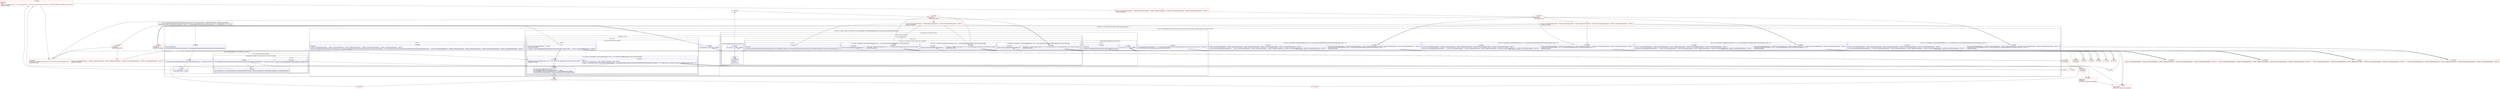 digraph "CFG forcom.google.android.gms.internal.measurement.zzex.zzc(Ljava\/lang\/Class;)Lcom\/google\/android\/gms\/internal\/measurement\/zzel;" {
subgraph cluster_Region_1408323176 {
label = "R(3:0|(1:2)(1:(1:5)(1:58))|(1:12)) | DECL_VAR: java.lang.String null\l";
node [shape=record,color=blue];
Node_0 [shape=record,label="{0\:\ 0x0000|MTH_ENTER_BLOCK\l|java.lang.ClassLoader java.lang.ClassLoader r0 = com.google.android.gms.internal.measurement.zzex.class.getClassLoader()\l}"];
subgraph cluster_IfRegion_884406900 {
label = "IF [B:1:0x000e] THEN: R(1:2) ELSE: R(1:(1:5)(1:58))";
node [shape=record,color=blue];
Node_1 [shape=record,label="{1\:\ 0x000e|if (r12.equals(com.google.android.gms.internal.measurement.zzel.class) == true) goto L_0x0010\l}"];
subgraph cluster_Region_1896787292 {
label = "R(1:2)";
node [shape=record,color=blue];
Node_2 [shape=record,label="{2\:\ 0x0010|java.lang.String r1 = zzahv\l}"];
}
subgraph cluster_Region_183967810 {
label = "R(1:(1:5)(1:58)) | ELSE_IF_CHAIN\l";
node [shape=record,color=blue];
subgraph cluster_IfRegion_1615478001 {
label = "IF [B:4:0x0021] THEN: R(1:5) ELSE: R(1:58) | ELSE_IF_CHAIN\l";
node [shape=record,color=blue];
Node_4 [shape=record,label="{4\:\ 0x0021|if (r12.getPackage().equals(com.google.android.gms.internal.measurement.zzex.class.getPackage()) == true) goto L_0x0023\l}"];
subgraph cluster_Region_676672560 {
label = "R(1:5)";
node [shape=record,color=blue];
Node_5 [shape=record,label="{5\:\ 0x0023|java.lang.String r1 = java.lang.String.format(\"%s.BlazeGenerated%sLoader\", new java.lang.Object[]\{r12.getPackage().getName(), r12.getSimpleName()\})\l}"];
}
subgraph cluster_Region_973024915 {
label = "R(1:58)";
node [shape=record,color=blue];
Node_58 [shape=record,label="{58\:\ 0x010f|throw new java.lang.IllegalArgumentException(r12.getName())\l}"];
}
}
}
}
subgraph cluster_TryCatchRegion_974718594 {
label = "Try: R(1:12) catches: R(2:22|24), R(2:19|21), R(2:16|18), R(2:13|15), R(3:25|(1:(1:30))|(2:(1:40)|(1:(2:(1:43)|(1:(1:47))))))";
node [shape=record,color=blue];
subgraph cluster_Region_1876114250 {
label = "R(1:12)";
node [shape=record,color=blue];
Node_12 [shape=record,label="{12\:\ 0x0058|RETURN\lCatch:\{ NoSuchMethodException \-\> 0x006e, InstantiationException \-\> 0x0067, IllegalAccessException \-\> 0x0060, InvocationTargetException \-\> 0x0059, ClassNotFoundException \-\> 0x0075 \}\l|return (com.google.android.gms.internal.measurement.zzel) r12.cast(((com.google.android.gms.internal.measurement.zzex) java.lang.Class.forName(r1, true, r0).getConstructor(new java.lang.Class[0]).newInstance(new java.lang.Object[0])).zzub())     \/\/ Catch:\{ NoSuchMethodException \-\> 0x006e, InstantiationException \-\> 0x0067, IllegalAccessException \-\> 0x0060, InvocationTargetException \-\> 0x0059, ClassNotFoundException \-\> 0x0075 \}\l}"];
}
subgraph cluster_Region_157271219 {
label = "R(2:22|24) | ExcHandler: NoSuchMethodException (r1v6 'e' java.lang.NoSuchMethodException A[CUSTOM_DECLARE, Catch:\{  \}])\l";
node [shape=record,color=blue];
Node_22 [shape=record,label="{22\:\ 0x006e|Catch:\{ NoSuchMethodException \-\> 0x006e, InstantiationException \-\> 0x0067, IllegalAccessException \-\> 0x0060, InvocationTargetException \-\> 0x0059, ClassNotFoundException \-\> 0x0075 \}\lExcHandler: NoSuchMethodException (r1v6 'e' java.lang.NoSuchMethodException A[CUSTOM_DECLARE, Catch:\{  \}])\lSplitter:B:8:0x0040\l}"];
Node_24 [shape=record,label="{24\:\ 0x0074|Catch:\{ NoSuchMethodException \-\> 0x006e, InstantiationException \-\> 0x0067, IllegalAccessException \-\> 0x0060, InvocationTargetException \-\> 0x0059, ClassNotFoundException \-\> 0x0075 \}\l|throw new java.lang.IllegalStateException(r1)     \/\/ Catch:\{ NoSuchMethodException \-\> 0x006e, InstantiationException \-\> 0x0067, IllegalAccessException \-\> 0x0060, InvocationTargetException \-\> 0x0059, ClassNotFoundException \-\> 0x0075 \}\l}"];
}
subgraph cluster_Region_943967453 {
label = "R(2:19|21) | ExcHandler: InstantiationException (r1v7 'e' java.lang.InstantiationException A[CUSTOM_DECLARE, Catch:\{  \}])\l";
node [shape=record,color=blue];
Node_19 [shape=record,label="{19\:\ 0x0067|Catch:\{ NoSuchMethodException \-\> 0x006e, InstantiationException \-\> 0x0067, IllegalAccessException \-\> 0x0060, InvocationTargetException \-\> 0x0059, ClassNotFoundException \-\> 0x0075 \}\lExcHandler: InstantiationException (r1v7 'e' java.lang.InstantiationException A[CUSTOM_DECLARE, Catch:\{  \}])\lSplitter:B:8:0x0040\l}"];
Node_21 [shape=record,label="{21\:\ 0x006d|Catch:\{ NoSuchMethodException \-\> 0x006e, InstantiationException \-\> 0x0067, IllegalAccessException \-\> 0x0060, InvocationTargetException \-\> 0x0059, ClassNotFoundException \-\> 0x0075 \}\l|throw new java.lang.IllegalStateException(r1)     \/\/ Catch:\{ NoSuchMethodException \-\> 0x006e, InstantiationException \-\> 0x0067, IllegalAccessException \-\> 0x0060, InvocationTargetException \-\> 0x0059, ClassNotFoundException \-\> 0x0075 \}\l}"];
}
subgraph cluster_Region_2022242032 {
label = "R(2:16|18) | ExcHandler: IllegalAccessException (r1v8 'e' java.lang.IllegalAccessException A[CUSTOM_DECLARE, Catch:\{  \}])\l";
node [shape=record,color=blue];
Node_16 [shape=record,label="{16\:\ 0x0060|Catch:\{ NoSuchMethodException \-\> 0x006e, InstantiationException \-\> 0x0067, IllegalAccessException \-\> 0x0060, InvocationTargetException \-\> 0x0059, ClassNotFoundException \-\> 0x0075 \}\lExcHandler: IllegalAccessException (r1v8 'e' java.lang.IllegalAccessException A[CUSTOM_DECLARE, Catch:\{  \}])\lSplitter:B:8:0x0040\l}"];
Node_18 [shape=record,label="{18\:\ 0x0066|Catch:\{ NoSuchMethodException \-\> 0x006e, InstantiationException \-\> 0x0067, IllegalAccessException \-\> 0x0060, InvocationTargetException \-\> 0x0059, ClassNotFoundException \-\> 0x0075 \}\l|throw new java.lang.IllegalStateException(r1)     \/\/ Catch:\{ NoSuchMethodException \-\> 0x006e, InstantiationException \-\> 0x0067, IllegalAccessException \-\> 0x0060, InvocationTargetException \-\> 0x0059, ClassNotFoundException \-\> 0x0075 \}\l}"];
}
subgraph cluster_Region_173523573 {
label = "R(2:13|15) | ExcHandler: InvocationTargetException (r1v9 'e' java.lang.reflect.InvocationTargetException A[CUSTOM_DECLARE, Catch:\{  \}])\l";
node [shape=record,color=blue];
Node_13 [shape=record,label="{13\:\ 0x0059|Catch:\{ NoSuchMethodException \-\> 0x006e, InstantiationException \-\> 0x0067, IllegalAccessException \-\> 0x0060, InvocationTargetException \-\> 0x0059, ClassNotFoundException \-\> 0x0075 \}\lExcHandler: InvocationTargetException (r1v9 'e' java.lang.reflect.InvocationTargetException A[CUSTOM_DECLARE, Catch:\{  \}])\lSplitter:B:8:0x0040\l}"];
Node_15 [shape=record,label="{15\:\ 0x005f|Catch:\{ NoSuchMethodException \-\> 0x006e, InstantiationException \-\> 0x0067, IllegalAccessException \-\> 0x0060, InvocationTargetException \-\> 0x0059, ClassNotFoundException \-\> 0x0075 \}\l|throw new java.lang.IllegalStateException(r1)     \/\/ Catch:\{ NoSuchMethodException \-\> 0x006e, InstantiationException \-\> 0x0067, IllegalAccessException \-\> 0x0060, InvocationTargetException \-\> 0x0059, ClassNotFoundException \-\> 0x0075 \}\l}"];
}
subgraph cluster_Region_1832508093 {
label = "R(3:25|(1:(1:30))|(2:(1:40)|(1:(2:(1:43)|(1:(1:47)))))) | ExcHandler: ClassNotFoundException (unused java.lang.ClassNotFoundException)\l";
node [shape=record,color=blue];
Node_25 [shape=record,label="{25\:\ 0x0075|java.util.Iterator java.util.Iterator\<S\> r0 = java.util.ServiceLoader.load(com.google.android.gms.internal.measurement.zzex.class, r0).iterator()\ljava.util.ArrayList java.util.ArrayList r1 = new java.util.ArrayList()\l}"];
subgraph cluster_LoopRegion_133284188 {
label = "LOOP:0: (1:(1:30))";
node [shape=record,color=blue];
Node_28 [shape=record,label="{28\:\ 0x0088|if (r0.hasNext() != false) goto L_0x008a\l}"];
subgraph cluster_Region_2103113168 {
label = "R(1:(1:30))";
node [shape=record,color=blue];
subgraph cluster_TryCatchRegion_1532619650 {
label = "Try: R(1:30) catches: R(3:31|32|36)";
node [shape=record,color=blue];
subgraph cluster_Region_608046893 {
label = "R(1:30)";
node [shape=record,color=blue];
Node_30 [shape=record,label="{30\:\ ?|Catch:\{ ServiceConfigurationError \-\> 0x009c \}\lSplitter:B:29:0x008a\l|r1.add(r12.cast(((com.google.android.gms.internal.measurement.zzex) r0.next()).zzub()))     \/\/ Catch:\{ ServiceConfigurationError \-\> 0x009c \}\l}"];
}
subgraph cluster_Region_61324035 {
label = "R(3:31|32|36) | ExcHandler: ServiceConfigurationError (r4v2 'e' java.util.ServiceConfigurationError A[CUSTOM_DECLARE])\l";
node [shape=record,color=blue];
Node_31 [shape=record,label="{31\:\ 0x009c|ExcHandler: ServiceConfigurationError (r4v2 'e' java.util.ServiceConfigurationError A[CUSTOM_DECLARE])\lSplitter:B:29:0x008a\l}"];
Node_32 [shape=record,label="{32\:\ 0x009d|java.util.ServiceConfigurationError r10 = r4\ljava.util.logging.Logger java.util.logging.Logger r5 = logger\ljava.util.logging.Level java.util.logging.Level r6 = java.util.logging.Level.SEVERE\ljava.lang.String java.lang.String r9 = java.lang.String.valueOf(r12.getSimpleName())\l}"];
Node_36 [shape=record,label="{36\:\ 0x00c1|PHI: r9 \l  PHI: (r9v2 java.lang.String) =  binds: [] A[DONT_GENERATE, DONT_INLINE]\l|r5.logp(r6, \"com.google.protobuf.GeneratedExtensionRegistryLoader\", mil.nga.geopackage.extension.RTreeIndexCoreExtension.LOAD_PROPERTY, r9.length() != 0 ? \"Unable to load \".concat(r9) : new java.lang.String(\"Unable to load \"), r10)\l}"];
}
}
}
}
subgraph cluster_Region_1683601775 {
label = "R(2:(1:40)|(1:(2:(1:43)|(1:(1:47)))))";
node [shape=record,color=blue];
subgraph cluster_IfRegion_634084142 {
label = "IF [B:38:0x00c9] THEN: R(1:40) ELSE: null";
node [shape=record,color=blue];
Node_38 [shape=record,label="{38\:\ 0x00c9|if (r1.size() == 1) goto L_0x00cb\l}"];
subgraph cluster_Region_564881030 {
label = "R(1:40)";
node [shape=record,color=blue];
Node_40 [shape=record,label="{40\:\ 0x00d1|RETURN\l|return (com.google.android.gms.internal.measurement.zzel) r1.get(0)\l}"];
}
}
subgraph cluster_Region_1344900091 {
label = "R(1:(2:(1:43)|(1:(1:47))))";
node [shape=record,color=blue];
subgraph cluster_Region_2063011931 {
label = "R(2:(1:43)|(1:(1:47)))";
node [shape=record,color=blue];
subgraph cluster_IfRegion_676964558 {
label = "IF [B:42:0x00d7] THEN: R(1:43) ELSE: null";
node [shape=record,color=blue];
Node_42 [shape=record,label="{42\:\ 0x00d7|if (r1.size() == 0) goto L_0x00d9\l}"];
subgraph cluster_Region_1860628860 {
label = "R(1:43)";
node [shape=record,color=blue];
Node_43 [shape=record,label="{43\:\ 0x00d9|RETURN\l|return null\l}"];
}
}
subgraph cluster_Region_1197326094 {
label = "R(1:(1:47))";
node [shape=record,color=blue];
subgraph cluster_TryCatchRegion_1538753101 {
label = "Try: R(1:47) catches: R(2:54|56), R(2:51|53), R(2:48|50)";
node [shape=record,color=blue];
subgraph cluster_Region_2085264783 {
label = "R(1:47)";
node [shape=record,color=blue];
Node_47 [shape=record,label="{47\:\ 0x00f0|RETURN\l|return (com.google.android.gms.internal.measurement.zzel) r12.getMethod(\"combine\", new java.lang.Class[]\{java.util.Collection.class\}).invoke((java.lang.Object) null, new java.lang.Object[]\{r1\})\l}"];
}
subgraph cluster_Region_427832488 {
label = "R(2:54|56) | ExcHandler: NoSuchMethodException (r12v1 'e' java.lang.NoSuchMethodException A[CUSTOM_DECLARE])\l";
node [shape=record,color=blue];
Node_54 [shape=record,label="{54\:\ 0x00ff|ExcHandler: NoSuchMethodException (r12v1 'e' java.lang.NoSuchMethodException A[CUSTOM_DECLARE])\lSplitter:B:45:0x00dc\l}"];
Node_56 [shape=record,label="{56\:\ 0x0105|throw new java.lang.IllegalStateException(r12)\l}"];
}
subgraph cluster_Region_1077169141 {
label = "R(2:51|53) | ExcHandler: IllegalAccessException (r12v2 'e' java.lang.IllegalAccessException A[CUSTOM_DECLARE])\l";
node [shape=record,color=blue];
Node_51 [shape=record,label="{51\:\ 0x00f8|ExcHandler: IllegalAccessException (r12v2 'e' java.lang.IllegalAccessException A[CUSTOM_DECLARE])\lSplitter:B:45:0x00dc\l}"];
Node_53 [shape=record,label="{53\:\ 0x00fe|throw new java.lang.IllegalStateException(r12)\l}"];
}
subgraph cluster_Region_1790654770 {
label = "R(2:48|50) | ExcHandler: InvocationTargetException (r12v3 'e' java.lang.reflect.InvocationTargetException A[CUSTOM_DECLARE])\l";
node [shape=record,color=blue];
Node_48 [shape=record,label="{48\:\ 0x00f1|ExcHandler: InvocationTargetException (r12v3 'e' java.lang.reflect.InvocationTargetException A[CUSTOM_DECLARE])\lSplitter:B:45:0x00dc\l}"];
Node_50 [shape=record,label="{50\:\ 0x00f7|throw new java.lang.IllegalStateException(r12)\l}"];
}
}
}
}
}
}
}
}
}
subgraph cluster_Region_1832508093 {
label = "R(3:25|(1:(1:30))|(2:(1:40)|(1:(2:(1:43)|(1:(1:47)))))) | ExcHandler: ClassNotFoundException (unused java.lang.ClassNotFoundException)\l";
node [shape=record,color=blue];
Node_25 [shape=record,label="{25\:\ 0x0075|java.util.Iterator java.util.Iterator\<S\> r0 = java.util.ServiceLoader.load(com.google.android.gms.internal.measurement.zzex.class, r0).iterator()\ljava.util.ArrayList java.util.ArrayList r1 = new java.util.ArrayList()\l}"];
subgraph cluster_LoopRegion_133284188 {
label = "LOOP:0: (1:(1:30))";
node [shape=record,color=blue];
Node_28 [shape=record,label="{28\:\ 0x0088|if (r0.hasNext() != false) goto L_0x008a\l}"];
subgraph cluster_Region_2103113168 {
label = "R(1:(1:30))";
node [shape=record,color=blue];
subgraph cluster_TryCatchRegion_1532619650 {
label = "Try: R(1:30) catches: R(3:31|32|36)";
node [shape=record,color=blue];
subgraph cluster_Region_608046893 {
label = "R(1:30)";
node [shape=record,color=blue];
Node_30 [shape=record,label="{30\:\ ?|Catch:\{ ServiceConfigurationError \-\> 0x009c \}\lSplitter:B:29:0x008a\l|r1.add(r12.cast(((com.google.android.gms.internal.measurement.zzex) r0.next()).zzub()))     \/\/ Catch:\{ ServiceConfigurationError \-\> 0x009c \}\l}"];
}
subgraph cluster_Region_61324035 {
label = "R(3:31|32|36) | ExcHandler: ServiceConfigurationError (r4v2 'e' java.util.ServiceConfigurationError A[CUSTOM_DECLARE])\l";
node [shape=record,color=blue];
Node_31 [shape=record,label="{31\:\ 0x009c|ExcHandler: ServiceConfigurationError (r4v2 'e' java.util.ServiceConfigurationError A[CUSTOM_DECLARE])\lSplitter:B:29:0x008a\l}"];
Node_32 [shape=record,label="{32\:\ 0x009d|java.util.ServiceConfigurationError r10 = r4\ljava.util.logging.Logger java.util.logging.Logger r5 = logger\ljava.util.logging.Level java.util.logging.Level r6 = java.util.logging.Level.SEVERE\ljava.lang.String java.lang.String r9 = java.lang.String.valueOf(r12.getSimpleName())\l}"];
Node_36 [shape=record,label="{36\:\ 0x00c1|PHI: r9 \l  PHI: (r9v2 java.lang.String) =  binds: [] A[DONT_GENERATE, DONT_INLINE]\l|r5.logp(r6, \"com.google.protobuf.GeneratedExtensionRegistryLoader\", mil.nga.geopackage.extension.RTreeIndexCoreExtension.LOAD_PROPERTY, r9.length() != 0 ? \"Unable to load \".concat(r9) : new java.lang.String(\"Unable to load \"), r10)\l}"];
}
}
}
}
subgraph cluster_Region_1683601775 {
label = "R(2:(1:40)|(1:(2:(1:43)|(1:(1:47)))))";
node [shape=record,color=blue];
subgraph cluster_IfRegion_634084142 {
label = "IF [B:38:0x00c9] THEN: R(1:40) ELSE: null";
node [shape=record,color=blue];
Node_38 [shape=record,label="{38\:\ 0x00c9|if (r1.size() == 1) goto L_0x00cb\l}"];
subgraph cluster_Region_564881030 {
label = "R(1:40)";
node [shape=record,color=blue];
Node_40 [shape=record,label="{40\:\ 0x00d1|RETURN\l|return (com.google.android.gms.internal.measurement.zzel) r1.get(0)\l}"];
}
}
subgraph cluster_Region_1344900091 {
label = "R(1:(2:(1:43)|(1:(1:47))))";
node [shape=record,color=blue];
subgraph cluster_Region_2063011931 {
label = "R(2:(1:43)|(1:(1:47)))";
node [shape=record,color=blue];
subgraph cluster_IfRegion_676964558 {
label = "IF [B:42:0x00d7] THEN: R(1:43) ELSE: null";
node [shape=record,color=blue];
Node_42 [shape=record,label="{42\:\ 0x00d7|if (r1.size() == 0) goto L_0x00d9\l}"];
subgraph cluster_Region_1860628860 {
label = "R(1:43)";
node [shape=record,color=blue];
Node_43 [shape=record,label="{43\:\ 0x00d9|RETURN\l|return null\l}"];
}
}
subgraph cluster_Region_1197326094 {
label = "R(1:(1:47))";
node [shape=record,color=blue];
subgraph cluster_TryCatchRegion_1538753101 {
label = "Try: R(1:47) catches: R(2:54|56), R(2:51|53), R(2:48|50)";
node [shape=record,color=blue];
subgraph cluster_Region_2085264783 {
label = "R(1:47)";
node [shape=record,color=blue];
Node_47 [shape=record,label="{47\:\ 0x00f0|RETURN\l|return (com.google.android.gms.internal.measurement.zzel) r12.getMethod(\"combine\", new java.lang.Class[]\{java.util.Collection.class\}).invoke((java.lang.Object) null, new java.lang.Object[]\{r1\})\l}"];
}
subgraph cluster_Region_427832488 {
label = "R(2:54|56) | ExcHandler: NoSuchMethodException (r12v1 'e' java.lang.NoSuchMethodException A[CUSTOM_DECLARE])\l";
node [shape=record,color=blue];
Node_54 [shape=record,label="{54\:\ 0x00ff|ExcHandler: NoSuchMethodException (r12v1 'e' java.lang.NoSuchMethodException A[CUSTOM_DECLARE])\lSplitter:B:45:0x00dc\l}"];
Node_56 [shape=record,label="{56\:\ 0x0105|throw new java.lang.IllegalStateException(r12)\l}"];
}
subgraph cluster_Region_1077169141 {
label = "R(2:51|53) | ExcHandler: IllegalAccessException (r12v2 'e' java.lang.IllegalAccessException A[CUSTOM_DECLARE])\l";
node [shape=record,color=blue];
Node_51 [shape=record,label="{51\:\ 0x00f8|ExcHandler: IllegalAccessException (r12v2 'e' java.lang.IllegalAccessException A[CUSTOM_DECLARE])\lSplitter:B:45:0x00dc\l}"];
Node_53 [shape=record,label="{53\:\ 0x00fe|throw new java.lang.IllegalStateException(r12)\l}"];
}
subgraph cluster_Region_1790654770 {
label = "R(2:48|50) | ExcHandler: InvocationTargetException (r12v3 'e' java.lang.reflect.InvocationTargetException A[CUSTOM_DECLARE])\l";
node [shape=record,color=blue];
Node_48 [shape=record,label="{48\:\ 0x00f1|ExcHandler: InvocationTargetException (r12v3 'e' java.lang.reflect.InvocationTargetException A[CUSTOM_DECLARE])\lSplitter:B:45:0x00dc\l}"];
Node_50 [shape=record,label="{50\:\ 0x00f7|throw new java.lang.IllegalStateException(r12)\l}"];
}
}
}
}
}
}
}
subgraph cluster_Region_157271219 {
label = "R(2:22|24) | ExcHandler: NoSuchMethodException (r1v6 'e' java.lang.NoSuchMethodException A[CUSTOM_DECLARE, Catch:\{  \}])\l";
node [shape=record,color=blue];
Node_22 [shape=record,label="{22\:\ 0x006e|Catch:\{ NoSuchMethodException \-\> 0x006e, InstantiationException \-\> 0x0067, IllegalAccessException \-\> 0x0060, InvocationTargetException \-\> 0x0059, ClassNotFoundException \-\> 0x0075 \}\lExcHandler: NoSuchMethodException (r1v6 'e' java.lang.NoSuchMethodException A[CUSTOM_DECLARE, Catch:\{  \}])\lSplitter:B:8:0x0040\l}"];
Node_24 [shape=record,label="{24\:\ 0x0074|Catch:\{ NoSuchMethodException \-\> 0x006e, InstantiationException \-\> 0x0067, IllegalAccessException \-\> 0x0060, InvocationTargetException \-\> 0x0059, ClassNotFoundException \-\> 0x0075 \}\l|throw new java.lang.IllegalStateException(r1)     \/\/ Catch:\{ NoSuchMethodException \-\> 0x006e, InstantiationException \-\> 0x0067, IllegalAccessException \-\> 0x0060, InvocationTargetException \-\> 0x0059, ClassNotFoundException \-\> 0x0075 \}\l}"];
}
subgraph cluster_Region_943967453 {
label = "R(2:19|21) | ExcHandler: InstantiationException (r1v7 'e' java.lang.InstantiationException A[CUSTOM_DECLARE, Catch:\{  \}])\l";
node [shape=record,color=blue];
Node_19 [shape=record,label="{19\:\ 0x0067|Catch:\{ NoSuchMethodException \-\> 0x006e, InstantiationException \-\> 0x0067, IllegalAccessException \-\> 0x0060, InvocationTargetException \-\> 0x0059, ClassNotFoundException \-\> 0x0075 \}\lExcHandler: InstantiationException (r1v7 'e' java.lang.InstantiationException A[CUSTOM_DECLARE, Catch:\{  \}])\lSplitter:B:8:0x0040\l}"];
Node_21 [shape=record,label="{21\:\ 0x006d|Catch:\{ NoSuchMethodException \-\> 0x006e, InstantiationException \-\> 0x0067, IllegalAccessException \-\> 0x0060, InvocationTargetException \-\> 0x0059, ClassNotFoundException \-\> 0x0075 \}\l|throw new java.lang.IllegalStateException(r1)     \/\/ Catch:\{ NoSuchMethodException \-\> 0x006e, InstantiationException \-\> 0x0067, IllegalAccessException \-\> 0x0060, InvocationTargetException \-\> 0x0059, ClassNotFoundException \-\> 0x0075 \}\l}"];
}
subgraph cluster_Region_2022242032 {
label = "R(2:16|18) | ExcHandler: IllegalAccessException (r1v8 'e' java.lang.IllegalAccessException A[CUSTOM_DECLARE, Catch:\{  \}])\l";
node [shape=record,color=blue];
Node_16 [shape=record,label="{16\:\ 0x0060|Catch:\{ NoSuchMethodException \-\> 0x006e, InstantiationException \-\> 0x0067, IllegalAccessException \-\> 0x0060, InvocationTargetException \-\> 0x0059, ClassNotFoundException \-\> 0x0075 \}\lExcHandler: IllegalAccessException (r1v8 'e' java.lang.IllegalAccessException A[CUSTOM_DECLARE, Catch:\{  \}])\lSplitter:B:8:0x0040\l}"];
Node_18 [shape=record,label="{18\:\ 0x0066|Catch:\{ NoSuchMethodException \-\> 0x006e, InstantiationException \-\> 0x0067, IllegalAccessException \-\> 0x0060, InvocationTargetException \-\> 0x0059, ClassNotFoundException \-\> 0x0075 \}\l|throw new java.lang.IllegalStateException(r1)     \/\/ Catch:\{ NoSuchMethodException \-\> 0x006e, InstantiationException \-\> 0x0067, IllegalAccessException \-\> 0x0060, InvocationTargetException \-\> 0x0059, ClassNotFoundException \-\> 0x0075 \}\l}"];
}
subgraph cluster_Region_173523573 {
label = "R(2:13|15) | ExcHandler: InvocationTargetException (r1v9 'e' java.lang.reflect.InvocationTargetException A[CUSTOM_DECLARE, Catch:\{  \}])\l";
node [shape=record,color=blue];
Node_13 [shape=record,label="{13\:\ 0x0059|Catch:\{ NoSuchMethodException \-\> 0x006e, InstantiationException \-\> 0x0067, IllegalAccessException \-\> 0x0060, InvocationTargetException \-\> 0x0059, ClassNotFoundException \-\> 0x0075 \}\lExcHandler: InvocationTargetException (r1v9 'e' java.lang.reflect.InvocationTargetException A[CUSTOM_DECLARE, Catch:\{  \}])\lSplitter:B:8:0x0040\l}"];
Node_15 [shape=record,label="{15\:\ 0x005f|Catch:\{ NoSuchMethodException \-\> 0x006e, InstantiationException \-\> 0x0067, IllegalAccessException \-\> 0x0060, InvocationTargetException \-\> 0x0059, ClassNotFoundException \-\> 0x0075 \}\l|throw new java.lang.IllegalStateException(r1)     \/\/ Catch:\{ NoSuchMethodException \-\> 0x006e, InstantiationException \-\> 0x0067, IllegalAccessException \-\> 0x0060, InvocationTargetException \-\> 0x0059, ClassNotFoundException \-\> 0x0075 \}\l}"];
}
subgraph cluster_Region_61324035 {
label = "R(3:31|32|36) | ExcHandler: ServiceConfigurationError (r4v2 'e' java.util.ServiceConfigurationError A[CUSTOM_DECLARE])\l";
node [shape=record,color=blue];
Node_31 [shape=record,label="{31\:\ 0x009c|ExcHandler: ServiceConfigurationError (r4v2 'e' java.util.ServiceConfigurationError A[CUSTOM_DECLARE])\lSplitter:B:29:0x008a\l}"];
Node_32 [shape=record,label="{32\:\ 0x009d|java.util.ServiceConfigurationError r10 = r4\ljava.util.logging.Logger java.util.logging.Logger r5 = logger\ljava.util.logging.Level java.util.logging.Level r6 = java.util.logging.Level.SEVERE\ljava.lang.String java.lang.String r9 = java.lang.String.valueOf(r12.getSimpleName())\l}"];
Node_36 [shape=record,label="{36\:\ 0x00c1|PHI: r9 \l  PHI: (r9v2 java.lang.String) =  binds: [] A[DONT_GENERATE, DONT_INLINE]\l|r5.logp(r6, \"com.google.protobuf.GeneratedExtensionRegistryLoader\", mil.nga.geopackage.extension.RTreeIndexCoreExtension.LOAD_PROPERTY, r9.length() != 0 ? \"Unable to load \".concat(r9) : new java.lang.String(\"Unable to load \"), r10)\l}"];
}
subgraph cluster_Region_427832488 {
label = "R(2:54|56) | ExcHandler: NoSuchMethodException (r12v1 'e' java.lang.NoSuchMethodException A[CUSTOM_DECLARE])\l";
node [shape=record,color=blue];
Node_54 [shape=record,label="{54\:\ 0x00ff|ExcHandler: NoSuchMethodException (r12v1 'e' java.lang.NoSuchMethodException A[CUSTOM_DECLARE])\lSplitter:B:45:0x00dc\l}"];
Node_56 [shape=record,label="{56\:\ 0x0105|throw new java.lang.IllegalStateException(r12)\l}"];
}
subgraph cluster_Region_1077169141 {
label = "R(2:51|53) | ExcHandler: IllegalAccessException (r12v2 'e' java.lang.IllegalAccessException A[CUSTOM_DECLARE])\l";
node [shape=record,color=blue];
Node_51 [shape=record,label="{51\:\ 0x00f8|ExcHandler: IllegalAccessException (r12v2 'e' java.lang.IllegalAccessException A[CUSTOM_DECLARE])\lSplitter:B:45:0x00dc\l}"];
Node_53 [shape=record,label="{53\:\ 0x00fe|throw new java.lang.IllegalStateException(r12)\l}"];
}
subgraph cluster_Region_1790654770 {
label = "R(2:48|50) | ExcHandler: InvocationTargetException (r12v3 'e' java.lang.reflect.InvocationTargetException A[CUSTOM_DECLARE])\l";
node [shape=record,color=blue];
Node_48 [shape=record,label="{48\:\ 0x00f1|ExcHandler: InvocationTargetException (r12v3 'e' java.lang.reflect.InvocationTargetException A[CUSTOM_DECLARE])\lSplitter:B:45:0x00dc\l}"];
Node_50 [shape=record,label="{50\:\ 0x00f7|throw new java.lang.IllegalStateException(r12)\l}"];
}
Node_3 [shape=record,color=red,label="{3\:\ 0x0013}"];
Node_6 [shape=record,color=red,label="{6\:\ 0x003c|SYNTHETIC\lPHI: r1 \l  PHI: (r1v2 java.lang.String) = (r1v19 java.lang.String), (r1v20 java.lang.String) binds: [B:5:0x0023, B:2:0x0010] A[DONT_GENERATE, DONT_INLINE]\lSplitter:B:6:0x003c\l}"];
Node_7 [shape=record,color=red,label="{7\:\ ?|Catch:\{ NoSuchMethodException \-\> 0x006e, InstantiationException \-\> 0x0067, IllegalAccessException \-\> 0x0060, InvocationTargetException \-\> 0x0059, ClassNotFoundException \-\> 0x0075 \}\lSplitter:B:6:0x003c\l}"];
Node_8 [shape=record,color=red,label="{8\:\ 0x0040|SYNTHETIC\lSplitter:B:8:0x0040\l}"];
Node_9 [shape=record,color=red,label="{9\:\ ?|Catch:\{ NoSuchMethodException \-\> 0x006e, InstantiationException \-\> 0x0067, IllegalAccessException \-\> 0x0060, InvocationTargetException \-\> 0x0059, ClassNotFoundException \-\> 0x0075 \}\lSplitter:B:8:0x0040\l}"];
Node_10 [shape=record,color=red,label="{10\:\ 0x004e|SYNTHETIC\lSplitter:B:10:0x004e\l}"];
Node_11 [shape=record,color=red,label="{11\:\ ?|Catch:\{ NoSuchMethodException \-\> 0x006e, InstantiationException \-\> 0x0067, IllegalAccessException \-\> 0x0060, InvocationTargetException \-\> 0x0059, ClassNotFoundException \-\> 0x0075 \}\lSplitter:B:10:0x004e\l}"];
Node_14 [shape=record,color=red,label="{14\:\ 0x005a|Catch:\{ NoSuchMethodException \-\> 0x006e, InstantiationException \-\> 0x0067, IllegalAccessException \-\> 0x0060, InvocationTargetException \-\> 0x0059, ClassNotFoundException \-\> 0x0075 \}\l}"];
Node_17 [shape=record,color=red,label="{17\:\ 0x0061|Catch:\{ NoSuchMethodException \-\> 0x006e, InstantiationException \-\> 0x0067, IllegalAccessException \-\> 0x0060, InvocationTargetException \-\> 0x0059, ClassNotFoundException \-\> 0x0075 \}\l}"];
Node_20 [shape=record,color=red,label="{20\:\ 0x0068|Catch:\{ NoSuchMethodException \-\> 0x006e, InstantiationException \-\> 0x0067, IllegalAccessException \-\> 0x0060, InvocationTargetException \-\> 0x0059, ClassNotFoundException \-\> 0x0075 \}\l}"];
Node_23 [shape=record,color=red,label="{23\:\ 0x006f|Catch:\{ NoSuchMethodException \-\> 0x006e, InstantiationException \-\> 0x0067, IllegalAccessException \-\> 0x0060, InvocationTargetException \-\> 0x0059, ClassNotFoundException \-\> 0x0075 \}\l}"];
Node_26 [shape=record,color=red,label="{26\:\ ?|SYNTHETIC\lExcHandler: ClassNotFoundException (unused java.lang.ClassNotFoundException)\lSplitter:B:6:0x003c\l}"];
Node_27 [shape=record,color=red,label="{27\:\ 0x0084|LOOP_START\lLOOP:0: B:27:0x0084\-\>B:59:0x0084\l}"];
Node_29 [shape=record,color=red,label="{29\:\ 0x008a|SYNTHETIC\lSplitter:B:29:0x008a\l}"];
Node_33 [shape=record,color=red,label="{33\:\ 0x00b4}"];
Node_34 [shape=record,color=red,label="{34\:\ 0x00b6}"];
Node_35 [shape=record,color=red,label="{35\:\ 0x00bc}"];
Node_37 [shape=record,color=red,label="{37\:\ 0x00c5}"];
Node_39 [shape=record,color=red,label="{39\:\ 0x00cb}"];
Node_41 [shape=record,color=red,label="{41\:\ 0x00d2}"];
Node_44 [shape=record,color=red,label="{44\:\ 0x00da}"];
Node_45 [shape=record,color=red,label="{45\:\ 0x00dc|SYNTHETIC\lSplitter:B:45:0x00dc\l}"];
Node_46 [shape=record,color=red,label="{46\:\ ?|Catch:\{ NoSuchMethodException \-\> 0x00ff, IllegalAccessException \-\> 0x00f8, InvocationTargetException \-\> 0x00f1 \}\lSplitter:B:45:0x00dc\l}"];
Node_49 [shape=record,color=red,label="{49\:\ 0x00f2}"];
Node_52 [shape=record,color=red,label="{52\:\ 0x00f9}"];
Node_55 [shape=record,color=red,label="{55\:\ 0x0100}"];
Node_57 [shape=record,color=red,label="{57\:\ 0x0106}"];
Node_59 [shape=record,color=red,label="{59\:\ 0x0084|LOOP_END\lSYNTHETIC\lLOOP:0: B:27:0x0084\-\>B:59:0x0084\l}"];
Node_60 [shape=record,color=red,label="{60\:\ 0x00c5|SYNTHETIC\l}"];
Node_61 [shape=record,color=red,label="{61\:\ 0x0084|SYNTHETIC\l}"];
Node_62 [shape=record,color=red,label="{62\:\ 0x0084|SYNTHETIC\l}"];
MethodNode[shape=record,label="{static T com.google.android.gms.internal.measurement.zzex.zzc((r12v0 java.lang.Class\<T\> A[IMMUTABLE_TYPE, METHOD_ARGUMENT]))  | Annotation[SYSTEM, dalvik.annotation.Signature, \{value=[\<T:, Lcom\/google\/android\/gms\/internal\/measurement\/zzel;, \>(, Ljava\/lang\/Class\<, TT;\>;)TT;]\}]\l}"];
MethodNode -> Node_0;
Node_0 -> Node_1;
Node_1 -> Node_2;
Node_1 -> Node_3[style=dashed];
Node_2 -> Node_6;
Node_4 -> Node_5;
Node_4 -> Node_57[style=dashed];
Node_5 -> Node_6;
Node_22 -> Node_23;
Node_19 -> Node_20;
Node_16 -> Node_17;
Node_13 -> Node_14;
Node_25 -> Node_27;
Node_28 -> Node_29;
Node_28 -> Node_60[style=dashed];
Node_30 -> Node_31;
Node_30 -> Node_61;
Node_31 -> Node_32;
Node_32 -> Node_33;
Node_36 -> Node_62;
Node_38 -> Node_39;
Node_38 -> Node_41[style=dashed];
Node_42 -> Node_43;
Node_42 -> Node_44[style=dashed];
Node_54 -> Node_55;
Node_51 -> Node_52;
Node_48 -> Node_49;
Node_25 -> Node_27;
Node_28 -> Node_29;
Node_28 -> Node_60[style=dashed];
Node_30 -> Node_31;
Node_30 -> Node_61;
Node_31 -> Node_32;
Node_32 -> Node_33;
Node_36 -> Node_62;
Node_38 -> Node_39;
Node_38 -> Node_41[style=dashed];
Node_42 -> Node_43;
Node_42 -> Node_44[style=dashed];
Node_54 -> Node_55;
Node_51 -> Node_52;
Node_48 -> Node_49;
Node_22 -> Node_23;
Node_19 -> Node_20;
Node_16 -> Node_17;
Node_13 -> Node_14;
Node_31 -> Node_32;
Node_32 -> Node_33;
Node_36 -> Node_62;
Node_54 -> Node_55;
Node_51 -> Node_52;
Node_48 -> Node_49;
Node_3 -> Node_4;
Node_6 -> Node_7;
Node_6 -> Node_26;
Node_7 -> Node_8;
Node_8 -> Node_9;
Node_8 -> Node_22;
Node_8 -> Node_19;
Node_8 -> Node_16;
Node_8 -> Node_13;
Node_8 -> Node_26;
Node_9 -> Node_10;
Node_9 -> Node_22;
Node_9 -> Node_19;
Node_9 -> Node_16;
Node_9 -> Node_13;
Node_10 -> Node_11;
Node_10 -> Node_26;
Node_11 -> Node_12;
Node_14 -> Node_15;
Node_17 -> Node_18;
Node_20 -> Node_21;
Node_23 -> Node_24;
Node_26 -> Node_25;
Node_27 -> Node_28;
Node_29 -> Node_30;
Node_29 -> Node_31;
Node_33 -> Node_34;
Node_33 -> Node_35;
Node_34 -> Node_36;
Node_35 -> Node_36;
Node_37 -> Node_38;
Node_39 -> Node_40;
Node_41 -> Node_42;
Node_44 -> Node_45;
Node_45 -> Node_46;
Node_45 -> Node_54;
Node_45 -> Node_51;
Node_45 -> Node_48;
Node_46 -> Node_47;
Node_46 -> Node_54;
Node_46 -> Node_51;
Node_46 -> Node_48;
Node_49 -> Node_50;
Node_52 -> Node_53;
Node_55 -> Node_56;
Node_57 -> Node_58;
Node_59 -> Node_27;
Node_60 -> Node_37;
Node_61 -> Node_59;
Node_62 -> Node_59;
}

